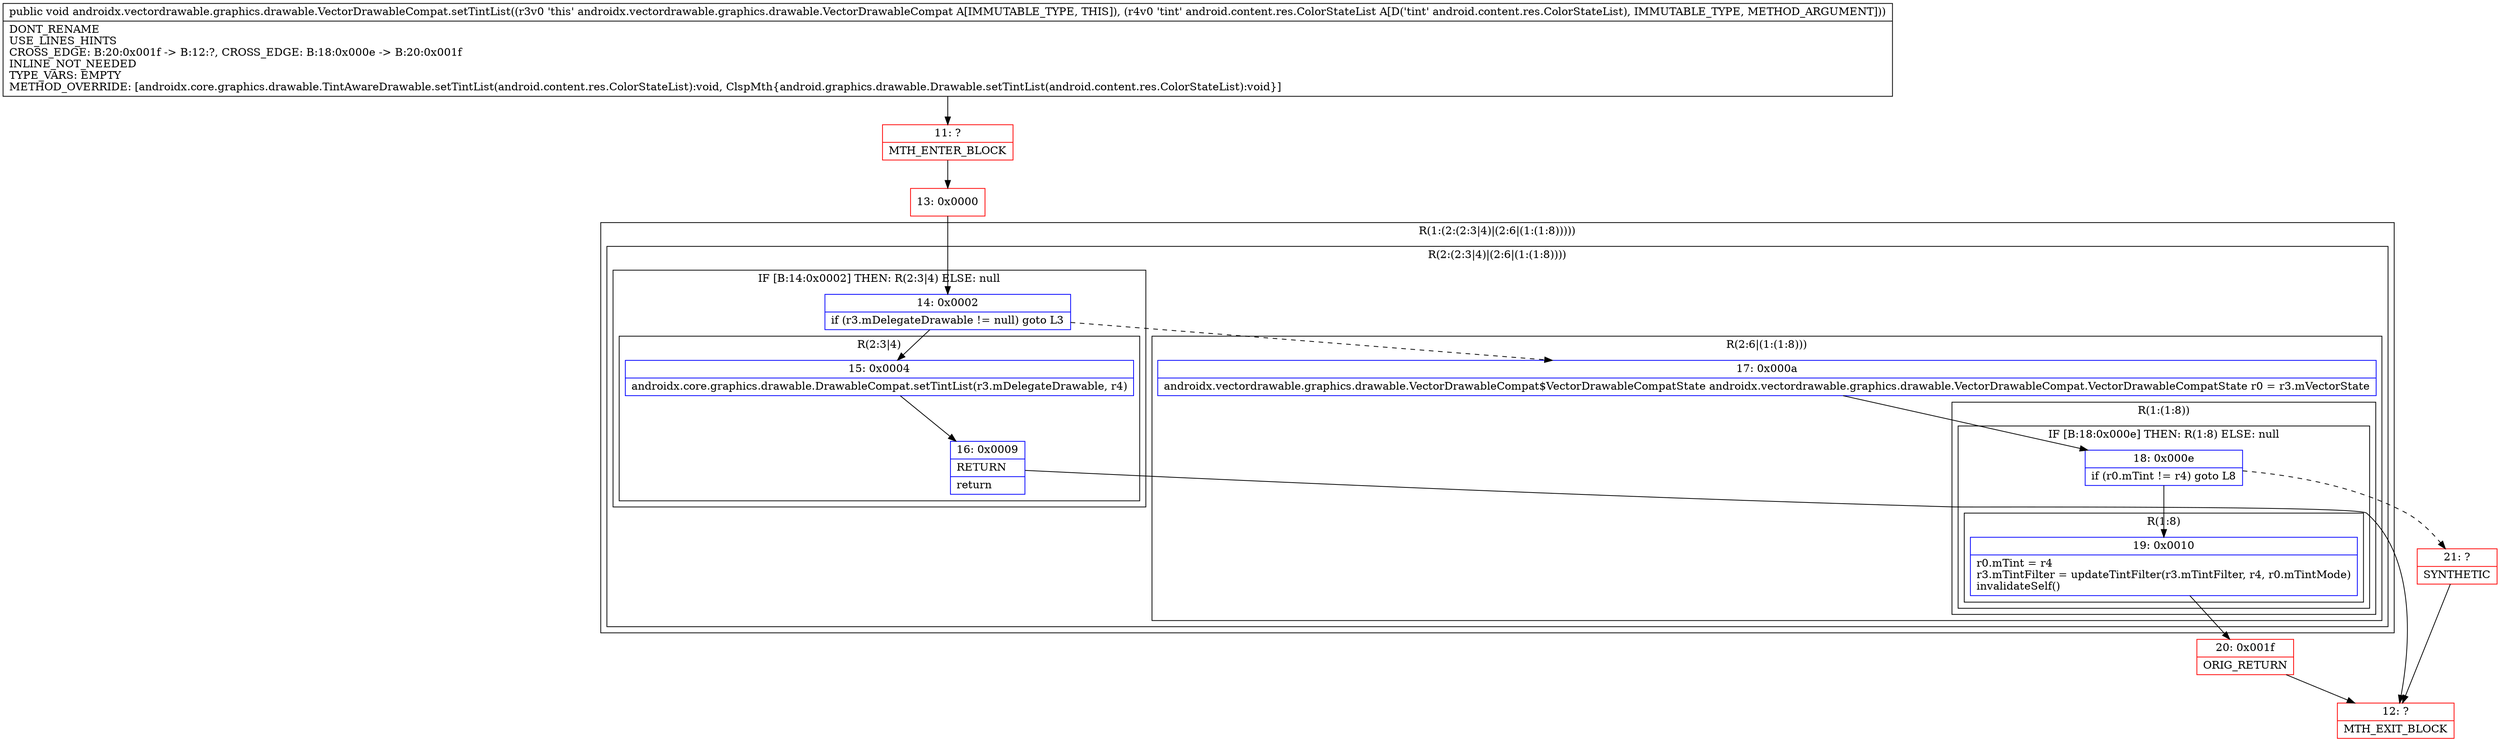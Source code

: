 digraph "CFG forandroidx.vectordrawable.graphics.drawable.VectorDrawableCompat.setTintList(Landroid\/content\/res\/ColorStateList;)V" {
subgraph cluster_Region_1468555666 {
label = "R(1:(2:(2:3|4)|(2:6|(1:(1:8)))))";
node [shape=record,color=blue];
subgraph cluster_Region_1664559988 {
label = "R(2:(2:3|4)|(2:6|(1:(1:8))))";
node [shape=record,color=blue];
subgraph cluster_IfRegion_1823139385 {
label = "IF [B:14:0x0002] THEN: R(2:3|4) ELSE: null";
node [shape=record,color=blue];
Node_14 [shape=record,label="{14\:\ 0x0002|if (r3.mDelegateDrawable != null) goto L3\l}"];
subgraph cluster_Region_850320586 {
label = "R(2:3|4)";
node [shape=record,color=blue];
Node_15 [shape=record,label="{15\:\ 0x0004|androidx.core.graphics.drawable.DrawableCompat.setTintList(r3.mDelegateDrawable, r4)\l}"];
Node_16 [shape=record,label="{16\:\ 0x0009|RETURN\l|return\l}"];
}
}
subgraph cluster_Region_1949894762 {
label = "R(2:6|(1:(1:8)))";
node [shape=record,color=blue];
Node_17 [shape=record,label="{17\:\ 0x000a|androidx.vectordrawable.graphics.drawable.VectorDrawableCompat$VectorDrawableCompatState androidx.vectordrawable.graphics.drawable.VectorDrawableCompat.VectorDrawableCompatState r0 = r3.mVectorState\l}"];
subgraph cluster_Region_650035196 {
label = "R(1:(1:8))";
node [shape=record,color=blue];
subgraph cluster_IfRegion_1102446719 {
label = "IF [B:18:0x000e] THEN: R(1:8) ELSE: null";
node [shape=record,color=blue];
Node_18 [shape=record,label="{18\:\ 0x000e|if (r0.mTint != r4) goto L8\l}"];
subgraph cluster_Region_1097932315 {
label = "R(1:8)";
node [shape=record,color=blue];
Node_19 [shape=record,label="{19\:\ 0x0010|r0.mTint = r4\lr3.mTintFilter = updateTintFilter(r3.mTintFilter, r4, r0.mTintMode)\linvalidateSelf()\l}"];
}
}
}
}
}
}
Node_11 [shape=record,color=red,label="{11\:\ ?|MTH_ENTER_BLOCK\l}"];
Node_13 [shape=record,color=red,label="{13\:\ 0x0000}"];
Node_12 [shape=record,color=red,label="{12\:\ ?|MTH_EXIT_BLOCK\l}"];
Node_20 [shape=record,color=red,label="{20\:\ 0x001f|ORIG_RETURN\l}"];
Node_21 [shape=record,color=red,label="{21\:\ ?|SYNTHETIC\l}"];
MethodNode[shape=record,label="{public void androidx.vectordrawable.graphics.drawable.VectorDrawableCompat.setTintList((r3v0 'this' androidx.vectordrawable.graphics.drawable.VectorDrawableCompat A[IMMUTABLE_TYPE, THIS]), (r4v0 'tint' android.content.res.ColorStateList A[D('tint' android.content.res.ColorStateList), IMMUTABLE_TYPE, METHOD_ARGUMENT]))  | DONT_RENAME\lUSE_LINES_HINTS\lCROSS_EDGE: B:20:0x001f \-\> B:12:?, CROSS_EDGE: B:18:0x000e \-\> B:20:0x001f\lINLINE_NOT_NEEDED\lTYPE_VARS: EMPTY\lMETHOD_OVERRIDE: [androidx.core.graphics.drawable.TintAwareDrawable.setTintList(android.content.res.ColorStateList):void, ClspMth\{android.graphics.drawable.Drawable.setTintList(android.content.res.ColorStateList):void\}]\l}"];
MethodNode -> Node_11;Node_14 -> Node_15;
Node_14 -> Node_17[style=dashed];
Node_15 -> Node_16;
Node_16 -> Node_12;
Node_17 -> Node_18;
Node_18 -> Node_19;
Node_18 -> Node_21[style=dashed];
Node_19 -> Node_20;
Node_11 -> Node_13;
Node_13 -> Node_14;
Node_20 -> Node_12;
Node_21 -> Node_12;
}

